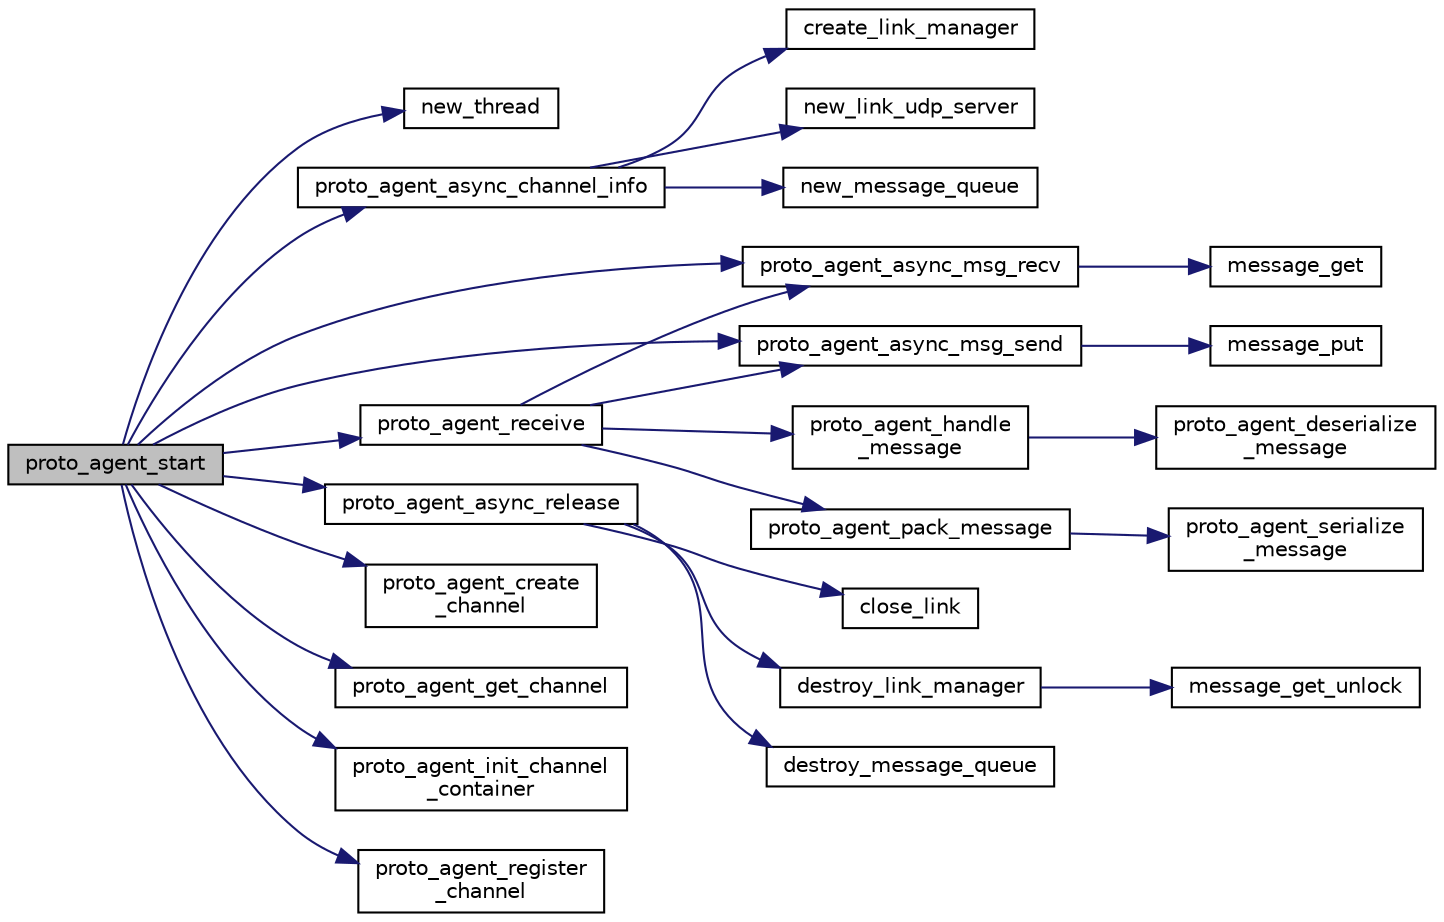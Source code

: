 digraph "proto_agent_start"
{
 // LATEX_PDF_SIZE
  edge [fontname="Helvetica",fontsize="10",labelfontname="Helvetica",labelfontsize="10"];
  node [fontname="Helvetica",fontsize="10",shape=record];
  rankdir="LR";
  Node1 [label="proto_agent_start",height=0.2,width=0.4,color="black", fillcolor="grey75", style="filled", fontcolor="black",tooltip=" "];
  Node1 -> Node2 [color="midnightblue",fontsize="10",style="solid",fontname="Helvetica"];
  Node2 [label="new_thread",height=0.2,width=0.4,color="black", fillcolor="white", style="filled",URL="$proto__agent_8c.html#ada02ba4dcba5b72494e7ff198479764e",tooltip=" "];
  Node1 -> Node3 [color="midnightblue",fontsize="10",style="solid",fontname="Helvetica"];
  Node3 [label="proto_agent_async_channel_info",height=0.2,width=0.4,color="black", fillcolor="white", style="filled",URL="$proto__agent__async_8c.html#ab78730355035f09d50fa764d7b6285b2",tooltip=" "];
  Node3 -> Node4 [color="midnightblue",fontsize="10",style="solid",fontname="Helvetica"];
  Node4 [label="create_link_manager",height=0.2,width=0.4,color="black", fillcolor="white", style="filled",URL="$link__manager_8c.html#a53f67fc95c6f0266b894060b7aeb7fee",tooltip=" "];
  Node3 -> Node5 [color="midnightblue",fontsize="10",style="solid",fontname="Helvetica"];
  Node5 [label="new_link_udp_server",height=0.2,width=0.4,color="black", fillcolor="white", style="filled",URL="$socket__link_8c.html#ab3b1fa877f07685c5f2770ca2da47bde",tooltip=" "];
  Node3 -> Node6 [color="midnightblue",fontsize="10",style="solid",fontname="Helvetica"];
  Node6 [label="new_message_queue",height=0.2,width=0.4,color="black", fillcolor="white", style="filled",URL="$message__queue_8c.html#a2eeddd128f775cb134eedd9c38d980a9",tooltip=" "];
  Node1 -> Node7 [color="midnightblue",fontsize="10",style="solid",fontname="Helvetica"];
  Node7 [label="proto_agent_async_msg_recv",height=0.2,width=0.4,color="black", fillcolor="white", style="filled",URL="$proto__agent__async_8c.html#ab6f8b1d742306979d1d71bc55c845e97",tooltip=" "];
  Node7 -> Node8 [color="midnightblue",fontsize="10",style="solid",fontname="Helvetica"];
  Node8 [label="message_get",height=0.2,width=0.4,color="black", fillcolor="white", style="filled",URL="$message__queue_8c.html#a53bbf1c7775d063505f4ac09998940f0",tooltip=" "];
  Node1 -> Node9 [color="midnightblue",fontsize="10",style="solid",fontname="Helvetica"];
  Node9 [label="proto_agent_async_msg_send",height=0.2,width=0.4,color="black", fillcolor="white", style="filled",URL="$proto__agent__async_8c.html#a2fafdc3831d1a25ae634302070b9d1d6",tooltip=" "];
  Node9 -> Node10 [color="midnightblue",fontsize="10",style="solid",fontname="Helvetica"];
  Node10 [label="message_put",height=0.2,width=0.4,color="black", fillcolor="white", style="filled",URL="$message__queue_8c.html#ad138f3a380c5f1f5638758702314989f",tooltip=" "];
  Node1 -> Node11 [color="midnightblue",fontsize="10",style="solid",fontname="Helvetica"];
  Node11 [label="proto_agent_async_release",height=0.2,width=0.4,color="black", fillcolor="white", style="filled",URL="$proto__agent__async_8c.html#a0b626c0e3edaa5edee77c950f22ef0d0",tooltip=" "];
  Node11 -> Node12 [color="midnightblue",fontsize="10",style="solid",fontname="Helvetica"];
  Node12 [label="close_link",height=0.2,width=0.4,color="black", fillcolor="white", style="filled",URL="$socket__link_8c.html#a821153c689e616052aa6f0e78db08ba8",tooltip=" "];
  Node11 -> Node13 [color="midnightblue",fontsize="10",style="solid",fontname="Helvetica"];
  Node13 [label="destroy_link_manager",height=0.2,width=0.4,color="black", fillcolor="white", style="filled",URL="$link__manager_8c.html#a552bd62645822bf4782075f7dd446bab",tooltip=" "];
  Node13 -> Node14 [color="midnightblue",fontsize="10",style="solid",fontname="Helvetica"];
  Node14 [label="message_get_unlock",height=0.2,width=0.4,color="black", fillcolor="white", style="filled",URL="$message__queue_8c.html#ad31ff9acefcdb72b2b5842261c5ceaeb",tooltip=" "];
  Node11 -> Node15 [color="midnightblue",fontsize="10",style="solid",fontname="Helvetica"];
  Node15 [label="destroy_message_queue",height=0.2,width=0.4,color="black", fillcolor="white", style="filled",URL="$message__queue_8c.html#a0aaddf433ec6e80f37413d4383ab8e1d",tooltip=" "];
  Node1 -> Node16 [color="midnightblue",fontsize="10",style="solid",fontname="Helvetica"];
  Node16 [label="proto_agent_create\l_channel",height=0.2,width=0.4,color="black", fillcolor="white", style="filled",URL="$proto__agent__net__comm_8c.html#aab10055714606a58d4c2efa52d9527fd",tooltip=" "];
  Node1 -> Node17 [color="midnightblue",fontsize="10",style="solid",fontname="Helvetica"];
  Node17 [label="proto_agent_get_channel",height=0.2,width=0.4,color="black", fillcolor="white", style="filled",URL="$proto__agent__net__comm_8c.html#a66e8e6c6b9c0bc7585baf14dbfc0ef80",tooltip=" "];
  Node1 -> Node18 [color="midnightblue",fontsize="10",style="solid",fontname="Helvetica"];
  Node18 [label="proto_agent_init_channel\l_container",height=0.2,width=0.4,color="black", fillcolor="white", style="filled",URL="$proto__agent__net__comm_8c.html#af43d59ed1da20876e11e3d8868b5e6c9",tooltip=" "];
  Node1 -> Node19 [color="midnightblue",fontsize="10",style="solid",fontname="Helvetica"];
  Node19 [label="proto_agent_receive",height=0.2,width=0.4,color="black", fillcolor="white", style="filled",URL="$proto__agent_8c.html#aa817768df8f467395b29b2f139e07f65",tooltip=" "];
  Node19 -> Node7 [color="midnightblue",fontsize="10",style="solid",fontname="Helvetica"];
  Node19 -> Node9 [color="midnightblue",fontsize="10",style="solid",fontname="Helvetica"];
  Node19 -> Node20 [color="midnightblue",fontsize="10",style="solid",fontname="Helvetica"];
  Node20 [label="proto_agent_handle\l_message",height=0.2,width=0.4,color="black", fillcolor="white", style="filled",URL="$proto__agent__common_8h.html#ade669a1ed1403949fce060e0098511dd",tooltip=" "];
  Node20 -> Node21 [color="midnightblue",fontsize="10",style="solid",fontname="Helvetica"];
  Node21 [label="proto_agent_deserialize\l_message",height=0.2,width=0.4,color="black", fillcolor="white", style="filled",URL="$proto__agent__common_8c.html#a70d345f1b3623bb6afd7a18ce7ee24af",tooltip=" "];
  Node19 -> Node22 [color="midnightblue",fontsize="10",style="solid",fontname="Helvetica"];
  Node22 [label="proto_agent_pack_message",height=0.2,width=0.4,color="black", fillcolor="white", style="filled",URL="$proto__agent__common_8h.html#a53066a9c407063fb3740877880ce0699",tooltip=" "];
  Node22 -> Node23 [color="midnightblue",fontsize="10",style="solid",fontname="Helvetica"];
  Node23 [label="proto_agent_serialize\l_message",height=0.2,width=0.4,color="black", fillcolor="white", style="filled",URL="$proto__agent__common_8c.html#adb50bd9dc216d34704271440247688e5",tooltip=" "];
  Node1 -> Node24 [color="midnightblue",fontsize="10",style="solid",fontname="Helvetica"];
  Node24 [label="proto_agent_register\l_channel",height=0.2,width=0.4,color="black", fillcolor="white", style="filled",URL="$proto__agent__net__comm_8c.html#a5ba86da3f9da95e40bb4684b21a5976c",tooltip=" "];
}
